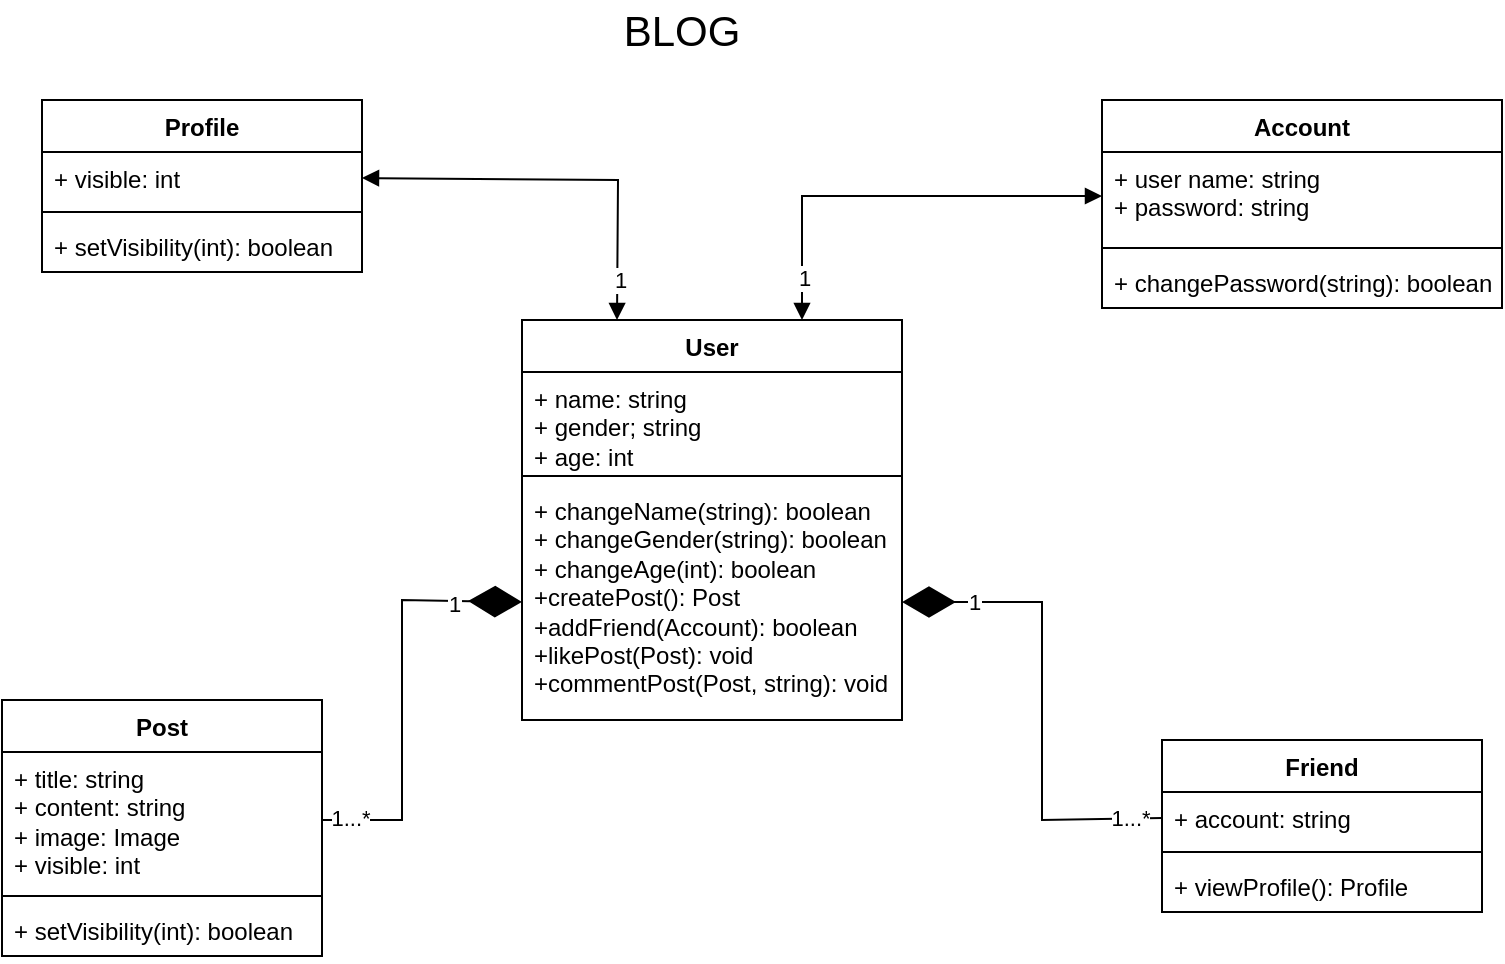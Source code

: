<mxfile version="21.0.8" type="device"><diagram name="Page-1" id="ypAgcsInMEhE6g1guIb4"><mxGraphModel dx="820" dy="494" grid="1" gridSize="10" guides="1" tooltips="1" connect="1" arrows="1" fold="1" page="1" pageScale="1" pageWidth="850" pageHeight="1100" math="0" shadow="0"><root><mxCell id="0"/><mxCell id="1" parent="0"/><mxCell id="LijMDFKjj4bUzWIqzvyi-1" value="&lt;font style=&quot;font-size: 21px;&quot;&gt;BLOG&lt;/font&gt;" style="text;html=1;strokeColor=none;fillColor=none;align=center;verticalAlign=middle;whiteSpace=wrap;rounded=0;" vertex="1" parent="1"><mxGeometry x="350" y="30" width="60" height="30" as="geometry"/></mxCell><mxCell id="LijMDFKjj4bUzWIqzvyi-6" value="Post" style="swimlane;fontStyle=1;align=center;verticalAlign=top;childLayout=stackLayout;horizontal=1;startSize=26;horizontalStack=0;resizeParent=1;resizeParentMax=0;resizeLast=0;collapsible=1;marginBottom=0;whiteSpace=wrap;html=1;" vertex="1" parent="1"><mxGeometry x="40" y="380" width="160" height="128" as="geometry"/></mxCell><mxCell id="LijMDFKjj4bUzWIqzvyi-7" value="+ title: string&lt;br&gt;+ content: string&lt;br&gt;+ image: Image&lt;br&gt;+ visible: int" style="text;strokeColor=none;fillColor=none;align=left;verticalAlign=top;spacingLeft=4;spacingRight=4;overflow=hidden;rotatable=0;points=[[0,0.5],[1,0.5]];portConstraint=eastwest;whiteSpace=wrap;html=1;" vertex="1" parent="LijMDFKjj4bUzWIqzvyi-6"><mxGeometry y="26" width="160" height="68" as="geometry"/></mxCell><mxCell id="LijMDFKjj4bUzWIqzvyi-8" value="" style="line;strokeWidth=1;fillColor=none;align=left;verticalAlign=middle;spacingTop=-1;spacingLeft=3;spacingRight=3;rotatable=0;labelPosition=right;points=[];portConstraint=eastwest;strokeColor=inherit;" vertex="1" parent="LijMDFKjj4bUzWIqzvyi-6"><mxGeometry y="94" width="160" height="8" as="geometry"/></mxCell><mxCell id="LijMDFKjj4bUzWIqzvyi-9" value="+ setVisibility(int): boolean" style="text;strokeColor=none;fillColor=none;align=left;verticalAlign=top;spacingLeft=4;spacingRight=4;overflow=hidden;rotatable=0;points=[[0,0.5],[1,0.5]];portConstraint=eastwest;whiteSpace=wrap;html=1;" vertex="1" parent="LijMDFKjj4bUzWIqzvyi-6"><mxGeometry y="102" width="160" height="26" as="geometry"/></mxCell><mxCell id="LijMDFKjj4bUzWIqzvyi-10" value="Account" style="swimlane;fontStyle=1;align=center;verticalAlign=top;childLayout=stackLayout;horizontal=1;startSize=26;horizontalStack=0;resizeParent=1;resizeParentMax=0;resizeLast=0;collapsible=1;marginBottom=0;whiteSpace=wrap;html=1;" vertex="1" parent="1"><mxGeometry x="590" y="80" width="200" height="104" as="geometry"/></mxCell><mxCell id="LijMDFKjj4bUzWIqzvyi-11" value="+ user name: string&lt;br&gt;+&amp;nbsp;password:&amp;nbsp;string" style="text;strokeColor=none;fillColor=none;align=left;verticalAlign=top;spacingLeft=4;spacingRight=4;overflow=hidden;rotatable=0;points=[[0,0.5],[1,0.5]];portConstraint=eastwest;whiteSpace=wrap;html=1;" vertex="1" parent="LijMDFKjj4bUzWIqzvyi-10"><mxGeometry y="26" width="200" height="44" as="geometry"/></mxCell><mxCell id="LijMDFKjj4bUzWIqzvyi-12" value="" style="line;strokeWidth=1;fillColor=none;align=left;verticalAlign=middle;spacingTop=-1;spacingLeft=3;spacingRight=3;rotatable=0;labelPosition=right;points=[];portConstraint=eastwest;strokeColor=inherit;" vertex="1" parent="LijMDFKjj4bUzWIqzvyi-10"><mxGeometry y="70" width="200" height="8" as="geometry"/></mxCell><mxCell id="LijMDFKjj4bUzWIqzvyi-13" value="+ changePassword(string): boolean" style="text;strokeColor=none;fillColor=none;align=left;verticalAlign=top;spacingLeft=4;spacingRight=4;overflow=hidden;rotatable=0;points=[[0,0.5],[1,0.5]];portConstraint=eastwest;whiteSpace=wrap;html=1;" vertex="1" parent="LijMDFKjj4bUzWIqzvyi-10"><mxGeometry y="78" width="200" height="26" as="geometry"/></mxCell><mxCell id="LijMDFKjj4bUzWIqzvyi-14" value="Profile" style="swimlane;fontStyle=1;align=center;verticalAlign=top;childLayout=stackLayout;horizontal=1;startSize=26;horizontalStack=0;resizeParent=1;resizeParentMax=0;resizeLast=0;collapsible=1;marginBottom=0;whiteSpace=wrap;html=1;" vertex="1" parent="1"><mxGeometry x="60" y="80" width="160" height="86" as="geometry"/></mxCell><mxCell id="LijMDFKjj4bUzWIqzvyi-15" value="+ visible: int" style="text;strokeColor=none;fillColor=none;align=left;verticalAlign=top;spacingLeft=4;spacingRight=4;overflow=hidden;rotatable=0;points=[[0,0.5],[1,0.5]];portConstraint=eastwest;whiteSpace=wrap;html=1;" vertex="1" parent="LijMDFKjj4bUzWIqzvyi-14"><mxGeometry y="26" width="160" height="26" as="geometry"/></mxCell><mxCell id="LijMDFKjj4bUzWIqzvyi-16" value="" style="line;strokeWidth=1;fillColor=none;align=left;verticalAlign=middle;spacingTop=-1;spacingLeft=3;spacingRight=3;rotatable=0;labelPosition=right;points=[];portConstraint=eastwest;strokeColor=inherit;" vertex="1" parent="LijMDFKjj4bUzWIqzvyi-14"><mxGeometry y="52" width="160" height="8" as="geometry"/></mxCell><mxCell id="LijMDFKjj4bUzWIqzvyi-17" value="+ setVisibility(int): boolean" style="text;strokeColor=none;fillColor=none;align=left;verticalAlign=top;spacingLeft=4;spacingRight=4;overflow=hidden;rotatable=0;points=[[0,0.5],[1,0.5]];portConstraint=eastwest;whiteSpace=wrap;html=1;" vertex="1" parent="LijMDFKjj4bUzWIqzvyi-14"><mxGeometry y="60" width="160" height="26" as="geometry"/></mxCell><mxCell id="LijMDFKjj4bUzWIqzvyi-18" value="User" style="swimlane;fontStyle=1;align=center;verticalAlign=top;childLayout=stackLayout;horizontal=1;startSize=26;horizontalStack=0;resizeParent=1;resizeParentMax=0;resizeLast=0;collapsible=1;marginBottom=0;whiteSpace=wrap;html=1;" vertex="1" parent="1"><mxGeometry x="300" y="190" width="190" height="200" as="geometry"/></mxCell><mxCell id="LijMDFKjj4bUzWIqzvyi-19" value="+ name: string&lt;br&gt;+ gender; string&lt;br&gt;+ age: int" style="text;strokeColor=none;fillColor=none;align=left;verticalAlign=top;spacingLeft=4;spacingRight=4;overflow=hidden;rotatable=0;points=[[0,0.5],[1,0.5]];portConstraint=eastwest;whiteSpace=wrap;html=1;" vertex="1" parent="LijMDFKjj4bUzWIqzvyi-18"><mxGeometry y="26" width="190" height="48" as="geometry"/></mxCell><mxCell id="LijMDFKjj4bUzWIqzvyi-20" value="" style="line;strokeWidth=1;fillColor=none;align=left;verticalAlign=middle;spacingTop=-1;spacingLeft=3;spacingRight=3;rotatable=0;labelPosition=right;points=[];portConstraint=eastwest;strokeColor=inherit;" vertex="1" parent="LijMDFKjj4bUzWIqzvyi-18"><mxGeometry y="74" width="190" height="8" as="geometry"/></mxCell><mxCell id="LijMDFKjj4bUzWIqzvyi-21" value="+ changeName(string): boolean&lt;br&gt;+ changeGender(string): boolean&lt;br&gt;+ changeAge(int): boolean&lt;br&gt;+createPost(): Post&lt;br&gt;+addFriend(Account): boolean&lt;br&gt;+likePost(Post): void&lt;br&gt;+commentPost(Post, string): void" style="text;strokeColor=none;fillColor=none;align=left;verticalAlign=top;spacingLeft=4;spacingRight=4;overflow=hidden;rotatable=0;points=[[0,0.5],[1,0.5]];portConstraint=eastwest;whiteSpace=wrap;html=1;" vertex="1" parent="LijMDFKjj4bUzWIqzvyi-18"><mxGeometry y="82" width="190" height="118" as="geometry"/></mxCell><mxCell id="LijMDFKjj4bUzWIqzvyi-22" value="Friend" style="swimlane;fontStyle=1;align=center;verticalAlign=top;childLayout=stackLayout;horizontal=1;startSize=26;horizontalStack=0;resizeParent=1;resizeParentMax=0;resizeLast=0;collapsible=1;marginBottom=0;whiteSpace=wrap;html=1;" vertex="1" parent="1"><mxGeometry x="620" y="400" width="160" height="86" as="geometry"/></mxCell><mxCell id="LijMDFKjj4bUzWIqzvyi-23" value="+ account: string" style="text;strokeColor=none;fillColor=none;align=left;verticalAlign=top;spacingLeft=4;spacingRight=4;overflow=hidden;rotatable=0;points=[[0,0.5],[1,0.5]];portConstraint=eastwest;whiteSpace=wrap;html=1;" vertex="1" parent="LijMDFKjj4bUzWIqzvyi-22"><mxGeometry y="26" width="160" height="26" as="geometry"/></mxCell><mxCell id="LijMDFKjj4bUzWIqzvyi-24" value="" style="line;strokeWidth=1;fillColor=none;align=left;verticalAlign=middle;spacingTop=-1;spacingLeft=3;spacingRight=3;rotatable=0;labelPosition=right;points=[];portConstraint=eastwest;strokeColor=inherit;" vertex="1" parent="LijMDFKjj4bUzWIqzvyi-22"><mxGeometry y="52" width="160" height="8" as="geometry"/></mxCell><mxCell id="LijMDFKjj4bUzWIqzvyi-25" value="+ viewProfile(): Profile" style="text;strokeColor=none;fillColor=none;align=left;verticalAlign=top;spacingLeft=4;spacingRight=4;overflow=hidden;rotatable=0;points=[[0,0.5],[1,0.5]];portConstraint=eastwest;whiteSpace=wrap;html=1;" vertex="1" parent="LijMDFKjj4bUzWIqzvyi-22"><mxGeometry y="60" width="160" height="26" as="geometry"/></mxCell><mxCell id="LijMDFKjj4bUzWIqzvyi-31" value="" style="endArrow=diamondThin;endFill=1;endSize=24;html=1;rounded=0;entryX=0;entryY=0.5;entryDx=0;entryDy=0;exitX=1;exitY=0.5;exitDx=0;exitDy=0;" edge="1" parent="1" source="LijMDFKjj4bUzWIqzvyi-7" target="LijMDFKjj4bUzWIqzvyi-21"><mxGeometry width="160" relative="1" as="geometry"><mxPoint x="290" y="460" as="sourcePoint"/><mxPoint x="450" y="460" as="targetPoint"/><Array as="points"><mxPoint x="240" y="440"/><mxPoint x="240" y="330"/></Array></mxGeometry></mxCell><mxCell id="LijMDFKjj4bUzWIqzvyi-33" value="1" style="edgeLabel;html=1;align=center;verticalAlign=middle;resizable=0;points=[];" vertex="1" connectable="0" parent="LijMDFKjj4bUzWIqzvyi-31"><mxGeometry x="0.675" y="-1" relative="1" as="geometry"><mxPoint as="offset"/></mxGeometry></mxCell><mxCell id="LijMDFKjj4bUzWIqzvyi-35" value="1...*" style="edgeLabel;html=1;align=center;verticalAlign=middle;resizable=0;points=[];" vertex="1" connectable="0" parent="LijMDFKjj4bUzWIqzvyi-31"><mxGeometry x="-0.865" y="1" relative="1" as="geometry"><mxPoint as="offset"/></mxGeometry></mxCell><mxCell id="LijMDFKjj4bUzWIqzvyi-32" value="" style="endArrow=diamondThin;endFill=1;endSize=24;html=1;rounded=0;entryX=1;entryY=0.5;entryDx=0;entryDy=0;exitX=0;exitY=0.5;exitDx=0;exitDy=0;" edge="1" parent="1" source="LijMDFKjj4bUzWIqzvyi-23" target="LijMDFKjj4bUzWIqzvyi-21"><mxGeometry width="160" relative="1" as="geometry"><mxPoint x="210" y="450" as="sourcePoint"/><mxPoint x="308" y="328" as="targetPoint"/><Array as="points"><mxPoint x="560" y="440"/><mxPoint x="560" y="331"/></Array></mxGeometry></mxCell><mxCell id="LijMDFKjj4bUzWIqzvyi-34" value="1" style="edgeLabel;html=1;align=center;verticalAlign=middle;resizable=0;points=[];" vertex="1" connectable="0" parent="LijMDFKjj4bUzWIqzvyi-32"><mxGeometry x="0.7" relative="1" as="geometry"><mxPoint as="offset"/></mxGeometry></mxCell><mxCell id="LijMDFKjj4bUzWIqzvyi-36" value="1...*" style="edgeLabel;html=1;align=center;verticalAlign=middle;resizable=0;points=[];" vertex="1" connectable="0" parent="LijMDFKjj4bUzWIqzvyi-32"><mxGeometry x="-0.861" y="-1" relative="1" as="geometry"><mxPoint as="offset"/></mxGeometry></mxCell><mxCell id="LijMDFKjj4bUzWIqzvyi-37" value="" style="endArrow=block;startArrow=block;endFill=1;startFill=1;html=1;rounded=0;exitX=1;exitY=0.5;exitDx=0;exitDy=0;entryX=0.25;entryY=0;entryDx=0;entryDy=0;" edge="1" parent="1" source="LijMDFKjj4bUzWIqzvyi-15" target="LijMDFKjj4bUzWIqzvyi-18"><mxGeometry width="160" relative="1" as="geometry"><mxPoint x="290" y="110" as="sourcePoint"/><mxPoint x="450" y="110" as="targetPoint"/><Array as="points"><mxPoint x="348" y="120"/></Array></mxGeometry></mxCell><mxCell id="LijMDFKjj4bUzWIqzvyi-38" value="1" style="edgeLabel;html=1;align=center;verticalAlign=middle;resizable=0;points=[];" vertex="1" connectable="0" parent="LijMDFKjj4bUzWIqzvyi-37"><mxGeometry x="0.795" y="1" relative="1" as="geometry"><mxPoint as="offset"/></mxGeometry></mxCell><mxCell id="LijMDFKjj4bUzWIqzvyi-39" value="" style="endArrow=block;startArrow=block;endFill=1;startFill=1;html=1;rounded=0;" edge="1" parent="1" source="LijMDFKjj4bUzWIqzvyi-11"><mxGeometry width="160" relative="1" as="geometry"><mxPoint x="230" y="129" as="sourcePoint"/><mxPoint x="440" y="190" as="targetPoint"/><Array as="points"><mxPoint x="440" y="128"/></Array></mxGeometry></mxCell><mxCell id="LijMDFKjj4bUzWIqzvyi-40" value="1" style="edgeLabel;html=1;align=center;verticalAlign=middle;resizable=0;points=[];" vertex="1" connectable="0" parent="LijMDFKjj4bUzWIqzvyi-39"><mxGeometry x="0.795" y="1" relative="1" as="geometry"><mxPoint as="offset"/></mxGeometry></mxCell></root></mxGraphModel></diagram></mxfile>